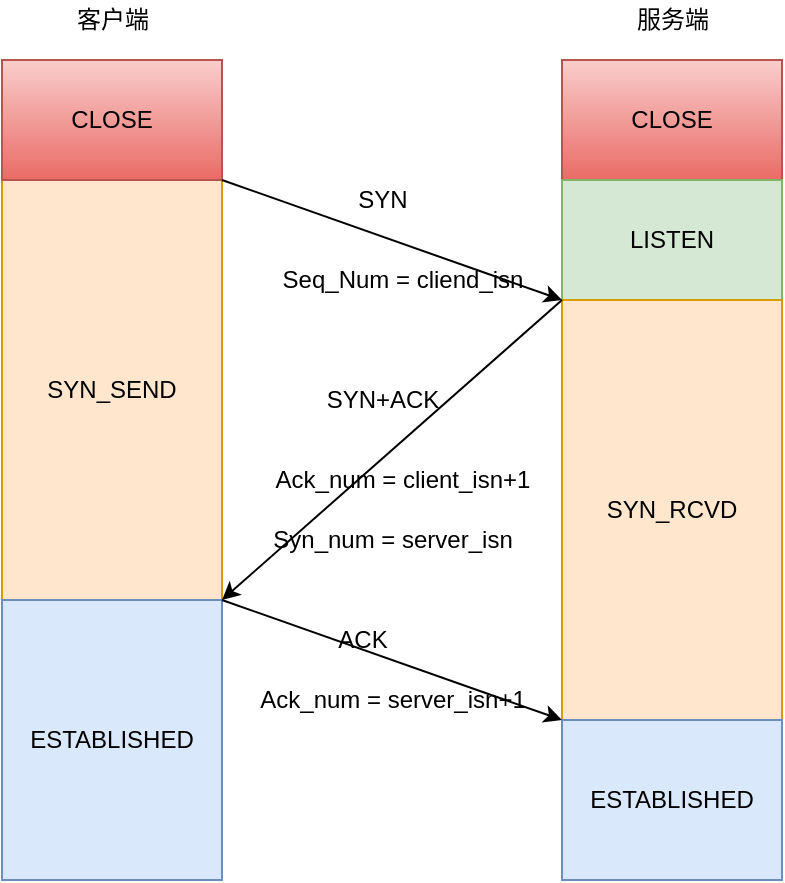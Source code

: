 <mxfile version="17.5.0" type="github">
  <diagram id="ZwpJj0XV8tQxswqeqpEL" name="Page-1">
    <mxGraphModel dx="1178" dy="641" grid="1" gridSize="10" guides="1" tooltips="1" connect="1" arrows="1" fold="1" page="1" pageScale="1" pageWidth="827" pageHeight="1169" math="0" shadow="0">
      <root>
        <mxCell id="0" />
        <mxCell id="1" parent="0" />
        <mxCell id="J7GmsLI8zdn7EktJSz5x-2" value="CLOSE" style="rounded=0;whiteSpace=wrap;html=1;fillColor=#f8cecc;strokeColor=#b85450;gradientColor=#ea6b66;" vertex="1" parent="1">
          <mxGeometry x="470" y="140" width="110" height="60" as="geometry" />
        </mxCell>
        <mxCell id="J7GmsLI8zdn7EktJSz5x-3" value="SYN_SEND" style="rounded=0;whiteSpace=wrap;html=1;fillColor=#ffe6cc;strokeColor=#d79b00;" vertex="1" parent="1">
          <mxGeometry x="190" y="200" width="110" height="210" as="geometry" />
        </mxCell>
        <mxCell id="J7GmsLI8zdn7EktJSz5x-4" value="LISTEN" style="rounded=0;whiteSpace=wrap;html=1;fillColor=#d5e8d4;strokeColor=#82b366;" vertex="1" parent="1">
          <mxGeometry x="470" y="200" width="110" height="60" as="geometry" />
        </mxCell>
        <mxCell id="J7GmsLI8zdn7EktJSz5x-5" value="客户端" style="text;html=1;align=center;verticalAlign=middle;resizable=0;points=[];autosize=1;strokeColor=none;fillColor=none;" vertex="1" parent="1">
          <mxGeometry x="220" y="110" width="50" height="20" as="geometry" />
        </mxCell>
        <mxCell id="J7GmsLI8zdn7EktJSz5x-6" value="服务端" style="text;html=1;align=center;verticalAlign=middle;resizable=0;points=[];autosize=1;strokeColor=none;fillColor=none;" vertex="1" parent="1">
          <mxGeometry x="500" y="110" width="50" height="20" as="geometry" />
        </mxCell>
        <mxCell id="J7GmsLI8zdn7EktJSz5x-8" value="SYN_RCVD" style="rounded=0;whiteSpace=wrap;html=1;fillColor=#ffe6cc;strokeColor=#d79b00;" vertex="1" parent="1">
          <mxGeometry x="470" y="260" width="110" height="210" as="geometry" />
        </mxCell>
        <mxCell id="J7GmsLI8zdn7EktJSz5x-9" value="ESTABLISHED" style="rounded=0;whiteSpace=wrap;html=1;fillColor=#dae8fc;strokeColor=#6c8ebf;" vertex="1" parent="1">
          <mxGeometry x="190" y="410" width="110" height="140" as="geometry" />
        </mxCell>
        <mxCell id="J7GmsLI8zdn7EktJSz5x-10" value="ESTABLISHED" style="rounded=0;whiteSpace=wrap;html=1;fillColor=#dae8fc;strokeColor=#6c8ebf;" vertex="1" parent="1">
          <mxGeometry x="470" y="470" width="110" height="80" as="geometry" />
        </mxCell>
        <mxCell id="J7GmsLI8zdn7EktJSz5x-11" value="CLOSE" style="rounded=0;whiteSpace=wrap;html=1;fillColor=#f8cecc;strokeColor=#b85450;gradientColor=#ea6b66;" vertex="1" parent="1">
          <mxGeometry x="190" y="140" width="110" height="60" as="geometry" />
        </mxCell>
        <mxCell id="J7GmsLI8zdn7EktJSz5x-12" value="" style="endArrow=classic;html=1;rounded=0;exitX=1;exitY=0;exitDx=0;exitDy=0;entryX=0;entryY=0;entryDx=0;entryDy=0;" edge="1" parent="1" source="J7GmsLI8zdn7EktJSz5x-3" target="J7GmsLI8zdn7EktJSz5x-8">
          <mxGeometry width="50" height="50" relative="1" as="geometry">
            <mxPoint x="390" y="320" as="sourcePoint" />
            <mxPoint x="440" y="270" as="targetPoint" />
          </mxGeometry>
        </mxCell>
        <mxCell id="J7GmsLI8zdn7EktJSz5x-15" value="SYN" style="text;html=1;align=center;verticalAlign=middle;resizable=0;points=[];autosize=1;strokeColor=none;fillColor=none;" vertex="1" parent="1">
          <mxGeometry x="360" y="200" width="40" height="20" as="geometry" />
        </mxCell>
        <mxCell id="J7GmsLI8zdn7EktJSz5x-16" value="Seq_Num = cliend_isn" style="text;html=1;align=center;verticalAlign=middle;resizable=0;points=[];autosize=1;strokeColor=none;fillColor=none;" vertex="1" parent="1">
          <mxGeometry x="320" y="240" width="140" height="20" as="geometry" />
        </mxCell>
        <mxCell id="J7GmsLI8zdn7EktJSz5x-17" value="" style="endArrow=classic;html=1;rounded=0;exitX=0;exitY=0;exitDx=0;exitDy=0;entryX=1;entryY=0;entryDx=0;entryDy=0;" edge="1" parent="1" source="J7GmsLI8zdn7EktJSz5x-8" target="J7GmsLI8zdn7EktJSz5x-9">
          <mxGeometry width="50" height="50" relative="1" as="geometry">
            <mxPoint x="390" y="300" as="sourcePoint" />
            <mxPoint x="440" y="250" as="targetPoint" />
          </mxGeometry>
        </mxCell>
        <mxCell id="J7GmsLI8zdn7EktJSz5x-18" value="SYN+ACK" style="text;html=1;align=center;verticalAlign=middle;resizable=0;points=[];autosize=1;strokeColor=none;fillColor=none;" vertex="1" parent="1">
          <mxGeometry x="345" y="300" width="70" height="20" as="geometry" />
        </mxCell>
        <mxCell id="J7GmsLI8zdn7EktJSz5x-20" value="Ack_num = client_isn+1" style="text;html=1;align=center;verticalAlign=middle;resizable=0;points=[];autosize=1;strokeColor=none;fillColor=none;" vertex="1" parent="1">
          <mxGeometry x="320" y="340" width="140" height="20" as="geometry" />
        </mxCell>
        <mxCell id="J7GmsLI8zdn7EktJSz5x-21" value="Syn_num = server_isn" style="text;html=1;align=center;verticalAlign=middle;resizable=0;points=[];autosize=1;strokeColor=none;fillColor=none;" vertex="1" parent="1">
          <mxGeometry x="315" y="370" width="140" height="20" as="geometry" />
        </mxCell>
        <mxCell id="J7GmsLI8zdn7EktJSz5x-22" value="" style="endArrow=classic;html=1;rounded=0;exitX=1;exitY=0;exitDx=0;exitDy=0;entryX=0;entryY=0;entryDx=0;entryDy=0;" edge="1" parent="1" source="J7GmsLI8zdn7EktJSz5x-9" target="J7GmsLI8zdn7EktJSz5x-10">
          <mxGeometry width="50" height="50" relative="1" as="geometry">
            <mxPoint x="390" y="470" as="sourcePoint" />
            <mxPoint x="440" y="420" as="targetPoint" />
          </mxGeometry>
        </mxCell>
        <mxCell id="J7GmsLI8zdn7EktJSz5x-23" value="ACK" style="text;html=1;align=center;verticalAlign=middle;resizable=0;points=[];autosize=1;strokeColor=none;fillColor=none;" vertex="1" parent="1">
          <mxGeometry x="350" y="420" width="40" height="20" as="geometry" />
        </mxCell>
        <mxCell id="J7GmsLI8zdn7EktJSz5x-24" value="Ack_num = server_isn+1" style="text;html=1;align=center;verticalAlign=middle;resizable=0;points=[];autosize=1;strokeColor=none;fillColor=none;" vertex="1" parent="1">
          <mxGeometry x="310" y="450" width="150" height="20" as="geometry" />
        </mxCell>
      </root>
    </mxGraphModel>
  </diagram>
</mxfile>
